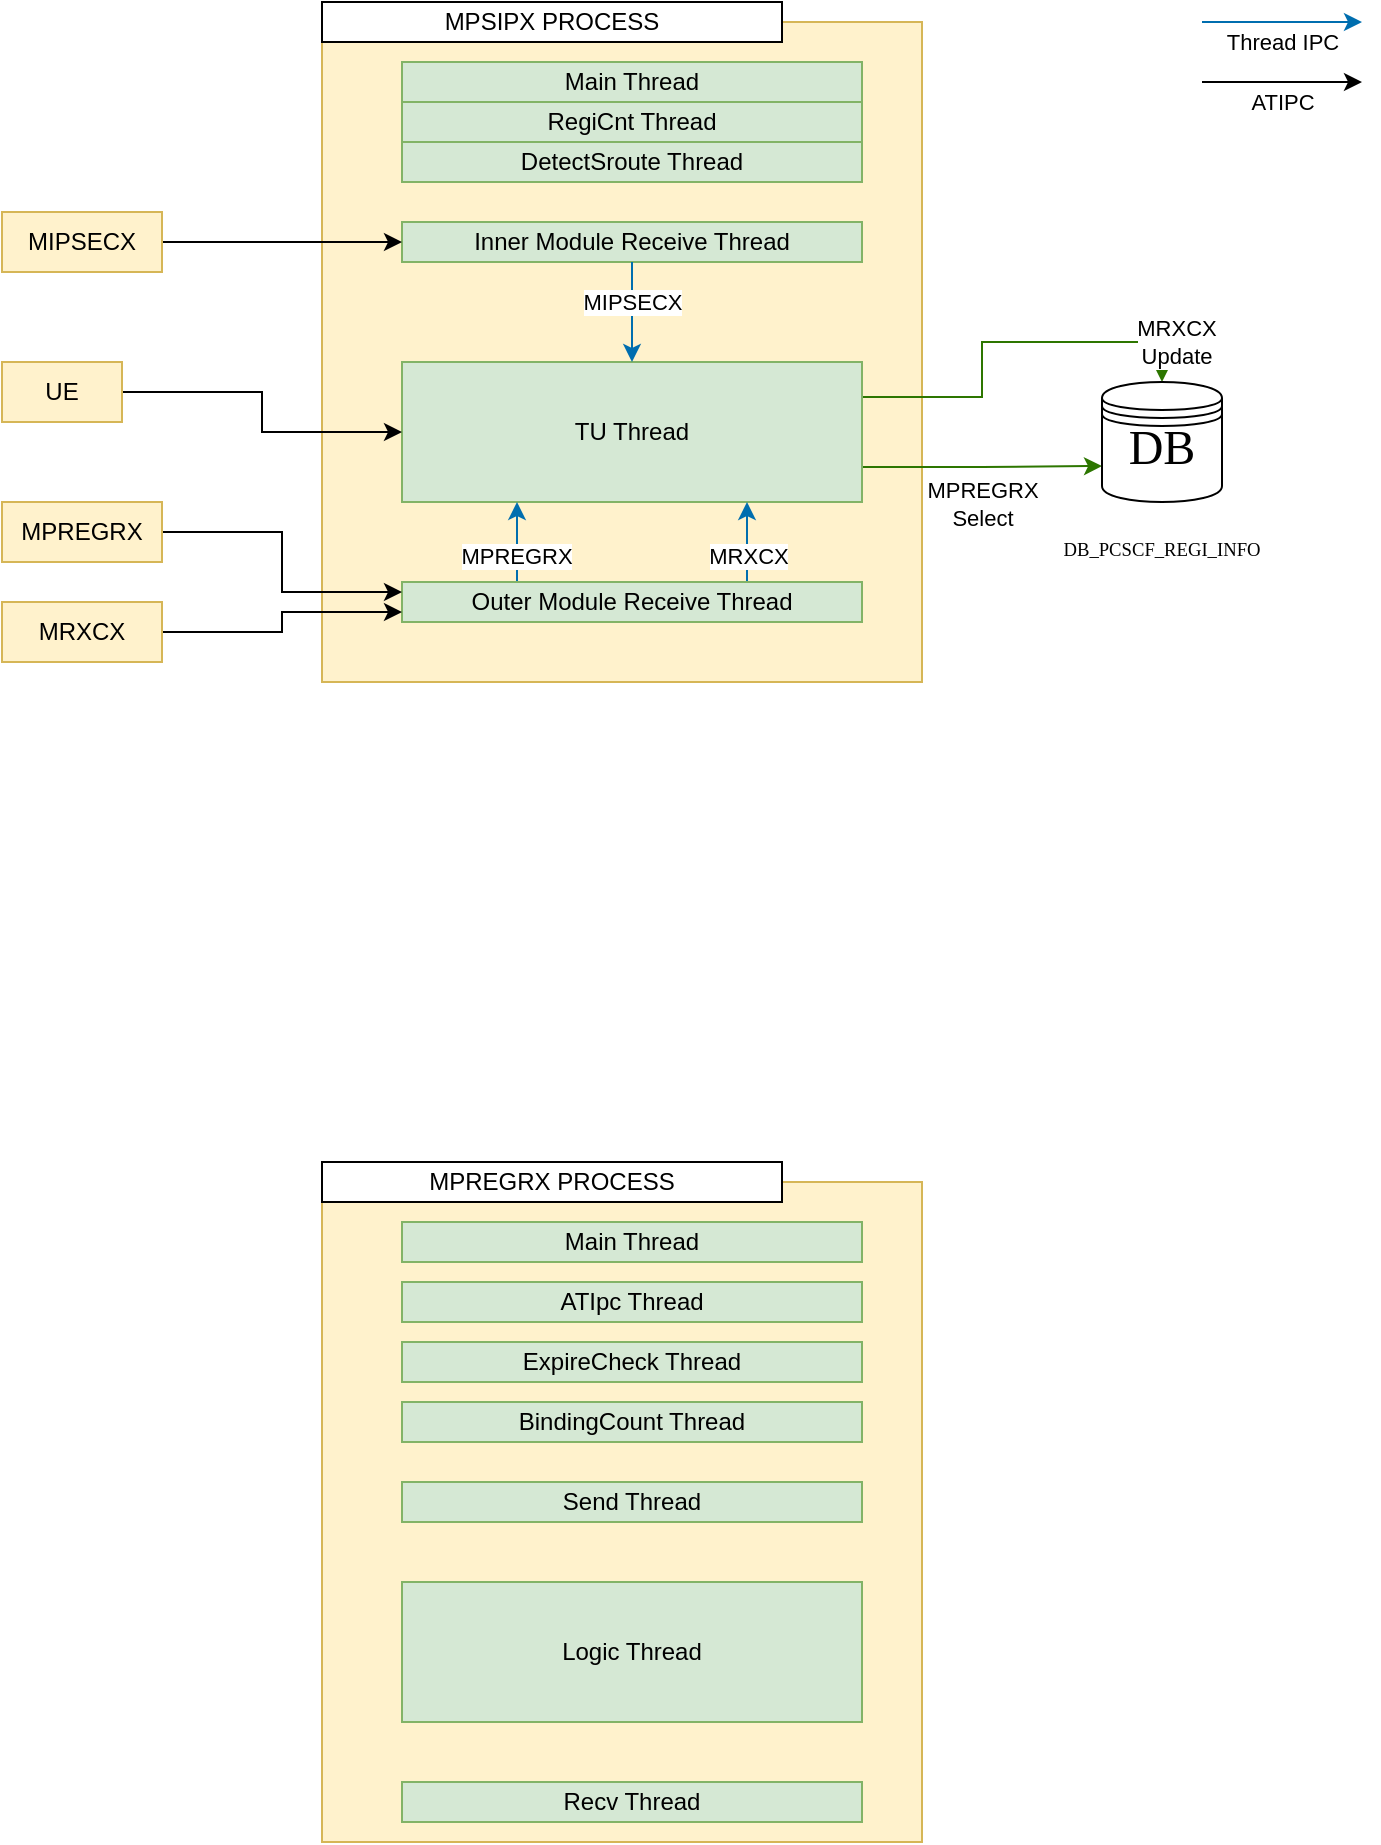 <mxfile version="24.6.2" type="github">
  <diagram name="페이지-1" id="EQ6efKA7WiJejvNS8g7J">
    <mxGraphModel dx="1434" dy="728" grid="1" gridSize="10" guides="1" tooltips="1" connect="1" arrows="1" fold="1" page="1" pageScale="1" pageWidth="827" pageHeight="1169" math="0" shadow="0">
      <root>
        <mxCell id="0" />
        <mxCell id="1" parent="0" />
        <mxCell id="nvce8nYGoO_pX4KJUv21-1" value="" style="rounded=0;whiteSpace=wrap;html=1;fillColor=#fff2cc;strokeColor=#d6b656;" vertex="1" parent="1">
          <mxGeometry x="200" y="140" width="300" height="330" as="geometry" />
        </mxCell>
        <mxCell id="nvce8nYGoO_pX4KJUv21-2" value="MPSIPX PROCESS" style="rounded=0;whiteSpace=wrap;html=1;" vertex="1" parent="1">
          <mxGeometry x="200" y="130" width="230" height="20" as="geometry" />
        </mxCell>
        <mxCell id="nvce8nYGoO_pX4KJUv21-3" value="Main Thread" style="rounded=0;whiteSpace=wrap;html=1;fillColor=#d5e8d4;strokeColor=#82b366;" vertex="1" parent="1">
          <mxGeometry x="240" y="160" width="230" height="20" as="geometry" />
        </mxCell>
        <mxCell id="nvce8nYGoO_pX4KJUv21-4" value="RegiCnt Thread" style="rounded=0;whiteSpace=wrap;html=1;fillColor=#d5e8d4;strokeColor=#82b366;" vertex="1" parent="1">
          <mxGeometry x="240" y="180" width="230" height="20" as="geometry" />
        </mxCell>
        <mxCell id="nvce8nYGoO_pX4KJUv21-5" value="DetectSroute Thread" style="rounded=0;whiteSpace=wrap;html=1;fillColor=#d5e8d4;strokeColor=#82b366;" vertex="1" parent="1">
          <mxGeometry x="240" y="200" width="230" height="20" as="geometry" />
        </mxCell>
        <UserObject label="MRXCX&lt;div&gt;Update&lt;/div&gt;" tooltip="&quot;update &quot;PCSCF_REGI_INFO_DB_NAME&quot; set &quot; \&#xa;PCSCF_REGI_INFO_DB_QOS_SESSION_ID&quot;=?&quot;PCSCF_REGI_INFO_DB_QOS_SESSION_ID \&#xa;&quot; where &quot; PCSCF_REGI_INFO_DB_KEY&quot;=?&quot;PCSCF_REGI_INFO_DB_KEY&#xa;" id="nvce8nYGoO_pX4KJUv21-21">
          <mxCell style="edgeStyle=orthogonalEdgeStyle;rounded=0;orthogonalLoop=1;jettySize=auto;html=1;exitX=1;exitY=0.25;exitDx=0;exitDy=0;entryX=0.5;entryY=0;entryDx=0;entryDy=0;startArrow=none;startFill=0;fillColor=#60a917;strokeColor=#2D7600;" edge="1" parent="1" source="nvce8nYGoO_pX4KJUv21-6" target="nvce8nYGoO_pX4KJUv21-20">
            <mxGeometry x="0.69" y="-17" relative="1" as="geometry">
              <mxPoint x="17" y="-17" as="offset" />
            </mxGeometry>
          </mxCell>
        </UserObject>
        <UserObject label="MPREGRX&lt;br&gt;Select" tooltip="&quot;select &quot;PCSCF_REGI_INFO_DB_IMPD&quot; from &quot;PCSCF_REGI_INFO_DB_NAME \&#xa;&quot; where &quot;PCSCF_REGI_INFO_DB_KEY&quot;=?&quot;PCSCF_REGI_INFO_DB_KEY" id="nvce8nYGoO_pX4KJUv21-38">
          <mxCell style="edgeStyle=orthogonalEdgeStyle;rounded=0;orthogonalLoop=1;jettySize=auto;html=1;exitX=1;exitY=0.75;exitDx=0;exitDy=0;entryX=0;entryY=0.7;entryDx=0;entryDy=0;fillColor=#60a917;strokeColor=#2D7600;" edge="1" parent="1" source="nvce8nYGoO_pX4KJUv21-6" target="nvce8nYGoO_pX4KJUv21-20">
            <mxGeometry x="-0.004" y="-17" relative="1" as="geometry">
              <mxPoint x="-17" y="18" as="offset" />
            </mxGeometry>
          </mxCell>
        </UserObject>
        <mxCell id="nvce8nYGoO_pX4KJUv21-6" value="TU Thread" style="rounded=0;whiteSpace=wrap;html=1;fillColor=#d5e8d4;strokeColor=#82b366;" vertex="1" parent="1">
          <mxGeometry x="240" y="310" width="230" height="70" as="geometry" />
        </mxCell>
        <mxCell id="nvce8nYGoO_pX4KJUv21-7" value="Inner Module Receive Thread" style="rounded=0;whiteSpace=wrap;html=1;fillColor=#d5e8d4;strokeColor=#82b366;" vertex="1" parent="1">
          <mxGeometry x="240" y="240" width="230" height="20" as="geometry" />
        </mxCell>
        <mxCell id="nvce8nYGoO_pX4KJUv21-18" value="MPREGRX" style="edgeStyle=orthogonalEdgeStyle;rounded=0;orthogonalLoop=1;jettySize=auto;html=1;exitX=0.25;exitY=0;exitDx=0;exitDy=0;entryX=0.25;entryY=1;entryDx=0;entryDy=0;fillColor=#1ba1e2;strokeColor=#006EAF;" edge="1" parent="1" source="nvce8nYGoO_pX4KJUv21-8" target="nvce8nYGoO_pX4KJUv21-6">
          <mxGeometry x="-0.333" relative="1" as="geometry">
            <mxPoint as="offset" />
          </mxGeometry>
        </mxCell>
        <mxCell id="nvce8nYGoO_pX4KJUv21-19" value="MRXCX" style="edgeStyle=orthogonalEdgeStyle;rounded=0;orthogonalLoop=1;jettySize=auto;html=1;exitX=0.75;exitY=0;exitDx=0;exitDy=0;entryX=0.75;entryY=1;entryDx=0;entryDy=0;fillColor=#1ba1e2;strokeColor=#006EAF;" edge="1" parent="1" source="nvce8nYGoO_pX4KJUv21-8" target="nvce8nYGoO_pX4KJUv21-6">
          <mxGeometry x="-0.333" relative="1" as="geometry">
            <mxPoint as="offset" />
          </mxGeometry>
        </mxCell>
        <mxCell id="nvce8nYGoO_pX4KJUv21-8" value="Outer Module Receive Thread" style="rounded=0;whiteSpace=wrap;html=1;fillColor=#d5e8d4;strokeColor=#82b366;" vertex="1" parent="1">
          <mxGeometry x="240" y="420" width="230" height="20" as="geometry" />
        </mxCell>
        <mxCell id="nvce8nYGoO_pX4KJUv21-11" style="edgeStyle=orthogonalEdgeStyle;rounded=0;orthogonalLoop=1;jettySize=auto;html=1;exitX=1;exitY=0.5;exitDx=0;exitDy=0;entryX=0;entryY=0.5;entryDx=0;entryDy=0;strokeColor=#000000;" edge="1" parent="1" source="nvce8nYGoO_pX4KJUv21-10" target="nvce8nYGoO_pX4KJUv21-6">
          <mxGeometry relative="1" as="geometry" />
        </mxCell>
        <mxCell id="nvce8nYGoO_pX4KJUv21-10" value="UE" style="rounded=0;whiteSpace=wrap;html=1;fillColor=#fff2cc;strokeColor=#d6b656;" vertex="1" parent="1">
          <mxGeometry x="40" y="310" width="60" height="30" as="geometry" />
        </mxCell>
        <mxCell id="nvce8nYGoO_pX4KJUv21-15" style="edgeStyle=orthogonalEdgeStyle;rounded=0;orthogonalLoop=1;jettySize=auto;html=1;exitX=1;exitY=0.5;exitDx=0;exitDy=0;entryX=0;entryY=0.5;entryDx=0;entryDy=0;" edge="1" parent="1" source="nvce8nYGoO_pX4KJUv21-12" target="nvce8nYGoO_pX4KJUv21-7">
          <mxGeometry relative="1" as="geometry" />
        </mxCell>
        <mxCell id="nvce8nYGoO_pX4KJUv21-12" value="MIPSECX" style="rounded=0;whiteSpace=wrap;html=1;fillColor=#fff2cc;strokeColor=#d6b656;" vertex="1" parent="1">
          <mxGeometry x="40" y="235" width="80" height="30" as="geometry" />
        </mxCell>
        <mxCell id="nvce8nYGoO_pX4KJUv21-16" style="edgeStyle=orthogonalEdgeStyle;rounded=0;orthogonalLoop=1;jettySize=auto;html=1;exitX=1;exitY=0.5;exitDx=0;exitDy=0;entryX=0;entryY=0.25;entryDx=0;entryDy=0;" edge="1" parent="1" source="nvce8nYGoO_pX4KJUv21-13" target="nvce8nYGoO_pX4KJUv21-8">
          <mxGeometry relative="1" as="geometry">
            <mxPoint x="240" y="395" as="targetPoint" />
          </mxGeometry>
        </mxCell>
        <mxCell id="nvce8nYGoO_pX4KJUv21-13" value="MPREGRX" style="rounded=0;whiteSpace=wrap;html=1;fillColor=#fff2cc;strokeColor=#d6b656;" vertex="1" parent="1">
          <mxGeometry x="40" y="380" width="80" height="30" as="geometry" />
        </mxCell>
        <mxCell id="nvce8nYGoO_pX4KJUv21-17" style="edgeStyle=orthogonalEdgeStyle;rounded=0;orthogonalLoop=1;jettySize=auto;html=1;exitX=1;exitY=0.5;exitDx=0;exitDy=0;entryX=0;entryY=0.75;entryDx=0;entryDy=0;" edge="1" parent="1" source="nvce8nYGoO_pX4KJUv21-14" target="nvce8nYGoO_pX4KJUv21-8">
          <mxGeometry relative="1" as="geometry" />
        </mxCell>
        <mxCell id="nvce8nYGoO_pX4KJUv21-14" value="MRXCX" style="rounded=0;whiteSpace=wrap;html=1;fillColor=#fff2cc;strokeColor=#d6b656;" vertex="1" parent="1">
          <mxGeometry x="40" y="430" width="80" height="30" as="geometry" />
        </mxCell>
        <UserObject label="&lt;p style=&quot;margin-top: 0pt; margin-bottom: 0pt; margin-left: 0in; direction: ltr; unicode-bidi: embed; word-break: keep-all;&quot;&gt;&lt;/p&gt;&lt;br/&gt;&lt;br/&gt;&lt;p style=&quot;margin-top: 0pt; margin-bottom: 0pt; margin-left: 0in; direction: ltr; unicode-bidi: embed; word-break: keep-all;&quot;&gt;&lt;span style=&quot;font-size: 18pt; font-family: Rockwell;&quot;&gt;DB&lt;/span&gt;&lt;/p&gt;&lt;br/&gt;&lt;br/&gt;&lt;p style=&quot;margin-top: 0pt; margin-bottom: 0pt; margin-left: 0in; direction: ltr; unicode-bidi: embed; word-break: keep-all;&quot;&gt;&lt;span style=&quot;font-size: 7pt; font-family: Rockwell;&quot;&gt;DB_PCSCF_REGI_INFO&lt;/span&gt;&lt;/p&gt;" tooltip="" id="nvce8nYGoO_pX4KJUv21-20">
          <mxCell style="shape=datastore;whiteSpace=wrap;html=1;" vertex="1" parent="1">
            <mxGeometry x="590" y="320" width="60" height="60" as="geometry" />
          </mxCell>
        </UserObject>
        <mxCell id="nvce8nYGoO_pX4KJUv21-22" value="MIPSECX" style="edgeStyle=orthogonalEdgeStyle;rounded=0;orthogonalLoop=1;jettySize=auto;html=1;exitX=0.5;exitY=1;exitDx=0;exitDy=0;entryX=0.5;entryY=0;entryDx=0;entryDy=0;fillColor=#1ba1e2;strokeColor=#006EAF;" edge="1" parent="1" source="nvce8nYGoO_pX4KJUv21-7" target="nvce8nYGoO_pX4KJUv21-6">
          <mxGeometry x="-0.2" relative="1" as="geometry">
            <mxPoint as="offset" />
          </mxGeometry>
        </mxCell>
        <mxCell id="nvce8nYGoO_pX4KJUv21-23" value="" style="rounded=0;whiteSpace=wrap;html=1;fillColor=#fff2cc;strokeColor=#d6b656;" vertex="1" parent="1">
          <mxGeometry x="200" y="720" width="300" height="330" as="geometry" />
        </mxCell>
        <mxCell id="nvce8nYGoO_pX4KJUv21-24" value="MPREGRX PROCESS" style="rounded=0;whiteSpace=wrap;html=1;" vertex="1" parent="1">
          <mxGeometry x="200" y="710" width="230" height="20" as="geometry" />
        </mxCell>
        <mxCell id="nvce8nYGoO_pX4KJUv21-25" value="Main Thread" style="rounded=0;whiteSpace=wrap;html=1;fillColor=#d5e8d4;strokeColor=#82b366;" vertex="1" parent="1">
          <mxGeometry x="240" y="740" width="230" height="20" as="geometry" />
        </mxCell>
        <mxCell id="nvce8nYGoO_pX4KJUv21-26" value="ATIpc Thread" style="rounded=0;whiteSpace=wrap;html=1;fillColor=#d5e8d4;strokeColor=#82b366;" vertex="1" parent="1">
          <mxGeometry x="240" y="770" width="230" height="20" as="geometry" />
        </mxCell>
        <mxCell id="nvce8nYGoO_pX4KJUv21-27" value="ExpireCheck Thread" style="rounded=0;whiteSpace=wrap;html=1;fillColor=#d5e8d4;strokeColor=#82b366;" vertex="1" parent="1">
          <mxGeometry x="240" y="800" width="230" height="20" as="geometry" />
        </mxCell>
        <mxCell id="nvce8nYGoO_pX4KJUv21-28" value="Logic Thread" style="rounded=0;whiteSpace=wrap;html=1;fillColor=#d5e8d4;strokeColor=#82b366;" vertex="1" parent="1">
          <mxGeometry x="240" y="920" width="230" height="70" as="geometry" />
        </mxCell>
        <mxCell id="nvce8nYGoO_pX4KJUv21-29" value="Send Thread" style="rounded=0;whiteSpace=wrap;html=1;fillColor=#d5e8d4;strokeColor=#82b366;" vertex="1" parent="1">
          <mxGeometry x="240" y="870" width="230" height="20" as="geometry" />
        </mxCell>
        <mxCell id="nvce8nYGoO_pX4KJUv21-32" value="Recv Thread" style="rounded=0;whiteSpace=wrap;html=1;fillColor=#d5e8d4;strokeColor=#82b366;" vertex="1" parent="1">
          <mxGeometry x="240" y="1020" width="230" height="20" as="geometry" />
        </mxCell>
        <mxCell id="nvce8nYGoO_pX4KJUv21-34" value="BindingCount Thread" style="rounded=0;whiteSpace=wrap;html=1;fillColor=#d5e8d4;strokeColor=#82b366;" vertex="1" parent="1">
          <mxGeometry x="240" y="830" width="230" height="20" as="geometry" />
        </mxCell>
        <mxCell id="nvce8nYGoO_pX4KJUv21-36" value="Thread IPC" style="endArrow=classic;html=1;rounded=0;fillColor=#1ba1e2;strokeColor=#006EAF;" edge="1" parent="1">
          <mxGeometry y="-10" width="50" height="50" relative="1" as="geometry">
            <mxPoint x="640" y="140" as="sourcePoint" />
            <mxPoint x="720" y="140" as="targetPoint" />
            <mxPoint as="offset" />
          </mxGeometry>
        </mxCell>
        <mxCell id="nvce8nYGoO_pX4KJUv21-37" value="ATIPC" style="endArrow=classic;html=1;rounded=0;" edge="1" parent="1">
          <mxGeometry y="-10" width="50" height="50" relative="1" as="geometry">
            <mxPoint x="640" y="170" as="sourcePoint" />
            <mxPoint x="720" y="170" as="targetPoint" />
            <mxPoint as="offset" />
          </mxGeometry>
        </mxCell>
      </root>
    </mxGraphModel>
  </diagram>
</mxfile>
